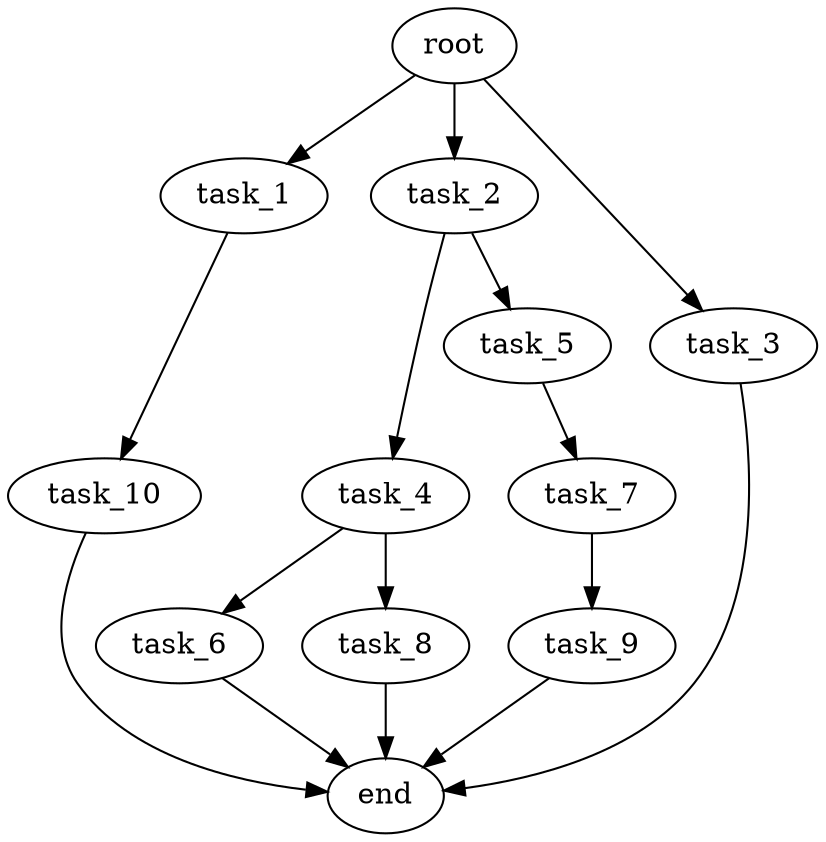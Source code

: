 digraph G {
  root [size="0.000000e+00"];
  task_1 [size="5.261068e+09"];
  task_2 [size="5.073770e+09"];
  task_3 [size="9.883327e+09"];
  task_4 [size="5.541965e+09"];
  task_5 [size="3.905147e+09"];
  task_6 [size="4.701881e+09"];
  task_7 [size="6.357072e+09"];
  task_8 [size="9.810413e+09"];
  task_9 [size="2.537249e+09"];
  task_10 [size="1.634061e+08"];
  end [size="0.000000e+00"];

  root -> task_1 [size="1.000000e-12"];
  root -> task_2 [size="1.000000e-12"];
  root -> task_3 [size="1.000000e-12"];
  task_1 -> task_10 [size="1.634061e+07"];
  task_2 -> task_4 [size="5.541965e+08"];
  task_2 -> task_5 [size="3.905147e+08"];
  task_3 -> end [size="1.000000e-12"];
  task_4 -> task_6 [size="4.701881e+08"];
  task_4 -> task_8 [size="9.810413e+08"];
  task_5 -> task_7 [size="6.357072e+08"];
  task_6 -> end [size="1.000000e-12"];
  task_7 -> task_9 [size="2.537249e+08"];
  task_8 -> end [size="1.000000e-12"];
  task_9 -> end [size="1.000000e-12"];
  task_10 -> end [size="1.000000e-12"];
}
